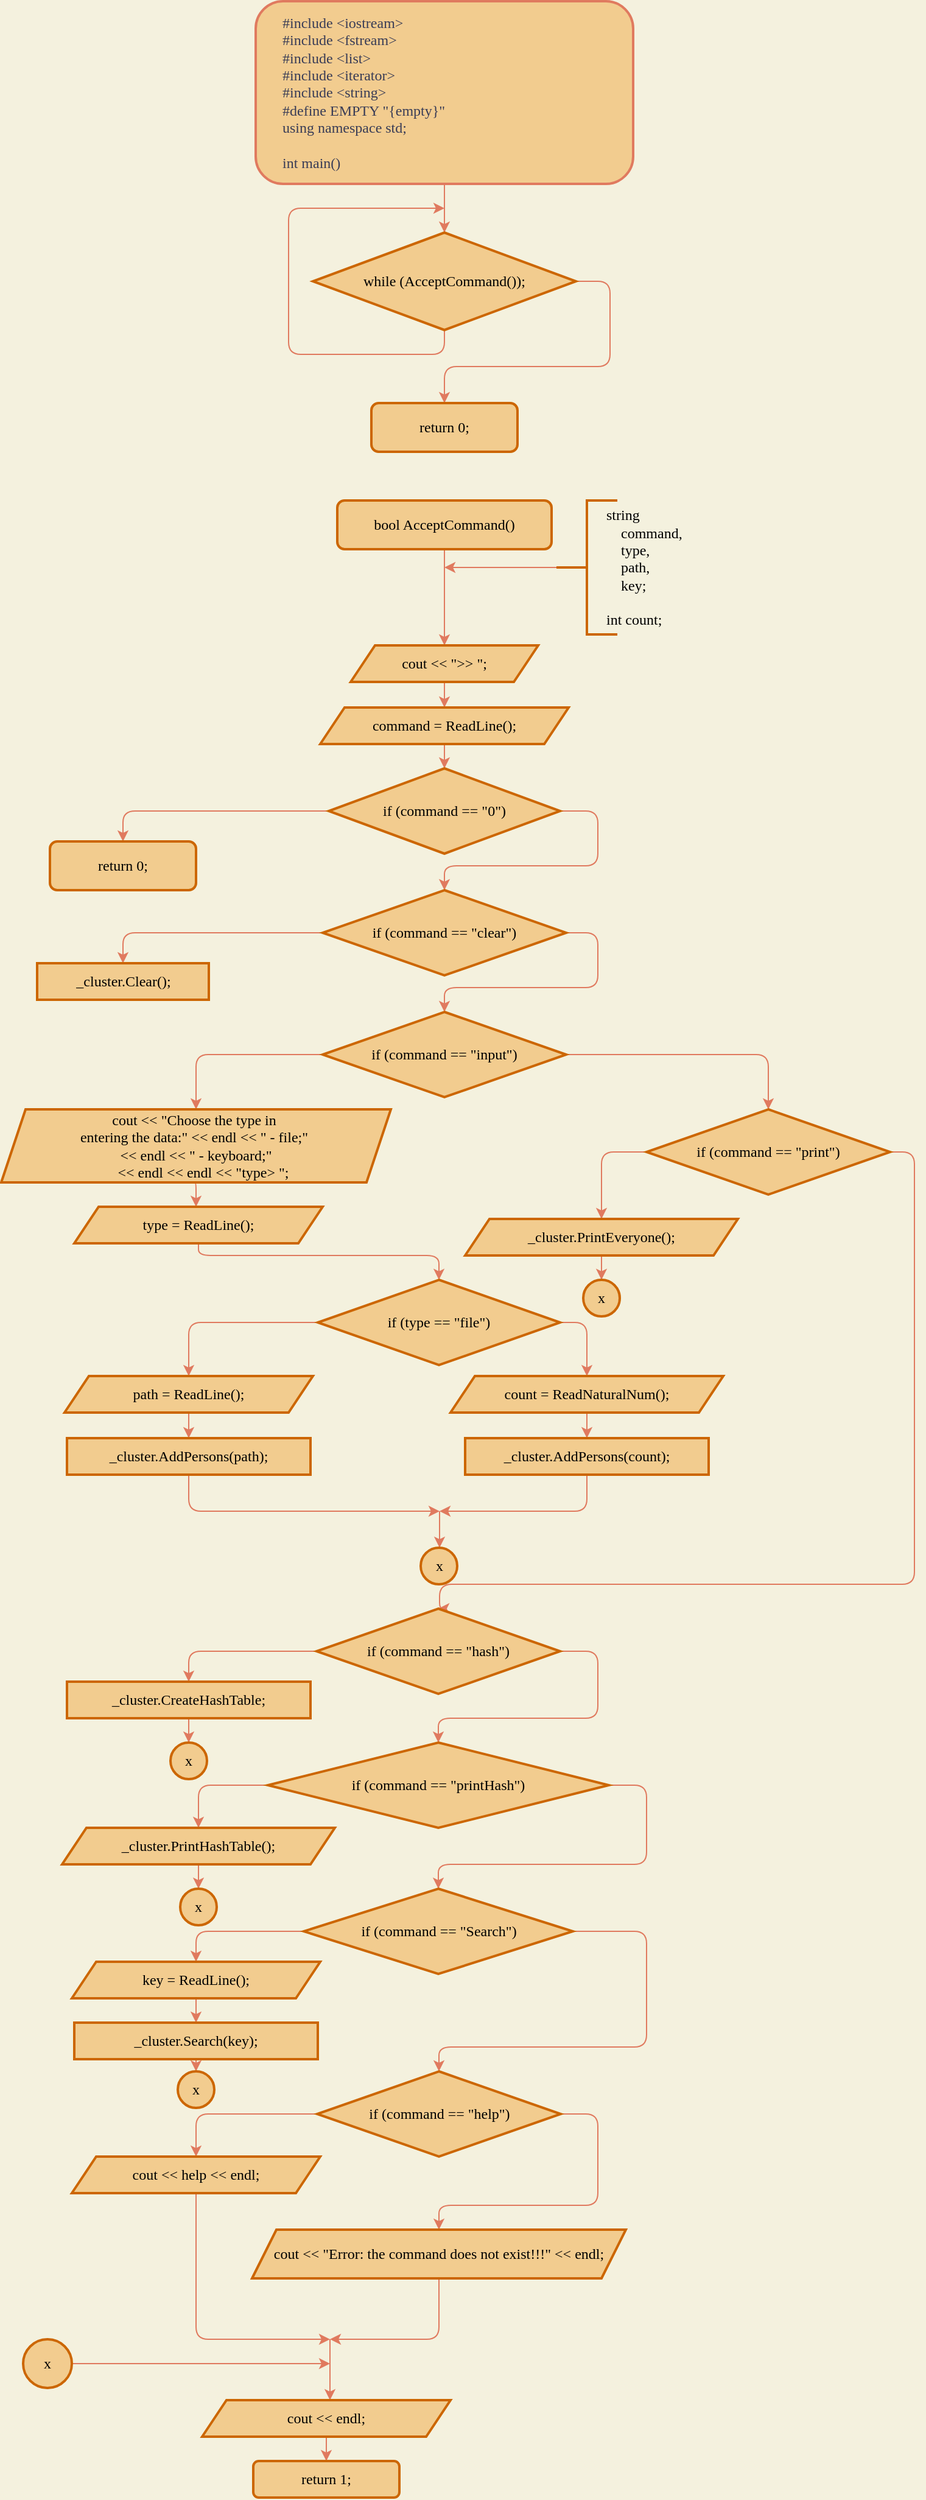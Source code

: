 <mxfile version="14.4.2" type="device"><diagram id="3W4-FcrFZ1ThG1Zm1Tnv" name="Страница 1"><mxGraphModel dx="1422" dy="832" grid="1" gridSize="10" guides="1" tooltips="1" connect="1" arrows="1" fold="1" page="1" pageScale="1" pageWidth="827" pageHeight="1169" background="#F4F1DE" math="0" shadow="0"><root><mxCell id="0"/><mxCell id="1" parent="0"/><mxCell id="zXEyV62-IYs6Pv0O8DVZ-8" style="edgeStyle=orthogonalEdgeStyle;curved=0;rounded=1;sketch=0;orthogonalLoop=1;jettySize=auto;html=1;entryX=0.5;entryY=0;entryDx=0;entryDy=0;strokeColor=#E07A5F;fillColor=#F2CC8F;fontFamily=Cascadia mono;fontColor=none;" edge="1" parent="1" source="zXEyV62-IYs6Pv0O8DVZ-2" target="zXEyV62-IYs6Pv0O8DVZ-7"><mxGeometry relative="1" as="geometry"/></mxCell><mxCell id="zXEyV62-IYs6Pv0O8DVZ-2" value="&lt;div&gt;#include &amp;lt;iostream&amp;gt;&lt;/div&gt;&lt;div&gt;#include &amp;lt;fstream&amp;gt;&lt;/div&gt;&lt;div&gt;#include &amp;lt;list&amp;gt;&lt;/div&gt;&lt;div&gt;#include &amp;lt;iterator&amp;gt;&lt;/div&gt;&lt;div&gt;#include &amp;lt;string&amp;gt;&lt;/div&gt;&lt;div&gt;#define EMPTY &quot;{empty}&quot;&lt;/div&gt;&lt;div&gt;using namespace std;&lt;/div&gt;&lt;div&gt;&lt;br&gt;&lt;/div&gt;&lt;div&gt;int main()&lt;/div&gt;" style="rounded=1;whiteSpace=wrap;html=1;sketch=0;strokeColor=#E07A5F;strokeWidth=2;fillColor=#F2CC8F;fontColor=#393C56;fontFamily=Cascadia mono;align=left;spacingLeft=20;" vertex="1" parent="1"><mxGeometry x="259" y="40" width="310" height="150" as="geometry"/></mxCell><mxCell id="zXEyV62-IYs6Pv0O8DVZ-10" style="edgeStyle=orthogonalEdgeStyle;curved=0;rounded=1;sketch=0;orthogonalLoop=1;jettySize=auto;html=1;strokeColor=#E07A5F;fillColor=#F2CC8F;fontFamily=Cascadia mono;fontColor=none;" edge="1" parent="1" source="zXEyV62-IYs6Pv0O8DVZ-7"><mxGeometry relative="1" as="geometry"><mxPoint x="414" y="210" as="targetPoint"/><Array as="points"><mxPoint x="414" y="330"/><mxPoint x="286" y="330"/><mxPoint x="286" y="210"/></Array></mxGeometry></mxCell><mxCell id="zXEyV62-IYs6Pv0O8DVZ-11" style="edgeStyle=orthogonalEdgeStyle;curved=0;rounded=1;sketch=0;orthogonalLoop=1;jettySize=auto;html=1;strokeColor=#E07A5F;fillColor=#F2CC8F;fontFamily=Cascadia mono;fontColor=none;entryX=0.5;entryY=0;entryDx=0;entryDy=0;" edge="1" parent="1" source="zXEyV62-IYs6Pv0O8DVZ-7" target="zXEyV62-IYs6Pv0O8DVZ-12"><mxGeometry relative="1" as="geometry"><mxPoint x="414" y="370" as="targetPoint"/><Array as="points"><mxPoint x="550" y="270"/><mxPoint x="550" y="340"/><mxPoint x="414" y="340"/></Array></mxGeometry></mxCell><mxCell id="zXEyV62-IYs6Pv0O8DVZ-7" value="while (AcceptCommand());" style="rhombus;whiteSpace=wrap;html=1;rounded=0;labelBackgroundColor=none;sketch=0;strokeColor=#CC6600;strokeWidth=2;fillColor=#F2CC8F;fontFamily=Cascadia mono;fontColor=none;align=center;" vertex="1" parent="1"><mxGeometry x="306" y="230" width="216" height="80" as="geometry"/></mxCell><mxCell id="zXEyV62-IYs6Pv0O8DVZ-12" value="return 0;" style="rounded=1;whiteSpace=wrap;html=1;labelBackgroundColor=none;sketch=0;strokeColor=#CC6600;strokeWidth=2;fillColor=#F2CC8F;fontFamily=Cascadia mono;fontColor=none;align=center;" vertex="1" parent="1"><mxGeometry x="354" y="370" width="120" height="40" as="geometry"/></mxCell><mxCell id="zXEyV62-IYs6Pv0O8DVZ-15" style="edgeStyle=orthogonalEdgeStyle;curved=0;rounded=1;sketch=0;orthogonalLoop=1;jettySize=auto;html=1;strokeColor=#E07A5F;fillColor=#F2CC8F;fontFamily=Cascadia mono;fontColor=none;entryX=0.5;entryY=0;entryDx=0;entryDy=0;" edge="1" parent="1" source="zXEyV62-IYs6Pv0O8DVZ-14" target="zXEyV62-IYs6Pv0O8DVZ-20"><mxGeometry relative="1" as="geometry"><mxPoint x="414.0" y="570" as="targetPoint"/></mxGeometry></mxCell><mxCell id="zXEyV62-IYs6Pv0O8DVZ-14" value="bool AcceptCommand()" style="rounded=1;whiteSpace=wrap;html=1;labelBackgroundColor=none;sketch=0;strokeColor=#CC6600;strokeWidth=2;fillColor=#F2CC8F;fontFamily=Cascadia mono;fontColor=none;align=center;" vertex="1" parent="1"><mxGeometry x="326" y="450" width="176" height="40" as="geometry"/></mxCell><mxCell id="zXEyV62-IYs6Pv0O8DVZ-19" style="edgeStyle=orthogonalEdgeStyle;curved=0;rounded=1;sketch=0;orthogonalLoop=1;jettySize=auto;html=1;strokeColor=#E07A5F;fillColor=#F2CC8F;fontFamily=Cascadia mono;fontColor=none;" edge="1" parent="1" source="zXEyV62-IYs6Pv0O8DVZ-16"><mxGeometry relative="1" as="geometry"><mxPoint x="414" y="505" as="targetPoint"/></mxGeometry></mxCell><mxCell id="zXEyV62-IYs6Pv0O8DVZ-16" value="" style="strokeWidth=2;html=1;shape=mxgraph.flowchart.annotation_2;align=left;labelPosition=right;pointerEvents=1;rounded=0;labelBackgroundColor=none;sketch=0;fillColor=#F2CC8F;fontFamily=Cascadia mono;fontColor=none;strokeColor=#CC6600;" vertex="1" parent="1"><mxGeometry x="506" y="450" width="50" height="110" as="geometry"/></mxCell><mxCell id="zXEyV62-IYs6Pv0O8DVZ-17" value="&lt;div&gt;string&lt;/div&gt;&lt;div&gt;&amp;nbsp; &amp;nbsp; command,&lt;/div&gt;&lt;div&gt;&amp;nbsp; &amp;nbsp; type,&lt;/div&gt;&lt;div&gt;&amp;nbsp; &amp;nbsp; path,&lt;/div&gt;&lt;div&gt;&amp;nbsp; &amp;nbsp; key;&lt;/div&gt;&lt;div&gt;&lt;br&gt;&lt;/div&gt;&lt;div&gt;int count;&lt;/div&gt;" style="text;html=1;strokeColor=none;fillColor=none;align=left;verticalAlign=middle;whiteSpace=wrap;rounded=0;labelBackgroundColor=none;sketch=0;fontFamily=Cascadia mono;fontColor=none;" vertex="1" parent="1"><mxGeometry x="545" y="450" width="100" height="110" as="geometry"/></mxCell><mxCell id="zXEyV62-IYs6Pv0O8DVZ-22" style="edgeStyle=orthogonalEdgeStyle;curved=0;rounded=1;sketch=0;orthogonalLoop=1;jettySize=auto;html=1;entryX=0.5;entryY=0;entryDx=0;entryDy=0;strokeColor=#E07A5F;fillColor=#F2CC8F;fontFamily=Cascadia mono;fontColor=none;" edge="1" parent="1" source="zXEyV62-IYs6Pv0O8DVZ-20" target="zXEyV62-IYs6Pv0O8DVZ-21"><mxGeometry relative="1" as="geometry"/></mxCell><mxCell id="zXEyV62-IYs6Pv0O8DVZ-20" value="cout &amp;lt;&amp;lt; &quot;&amp;gt;&amp;gt; &quot;;" style="shape=parallelogram;perimeter=parallelogramPerimeter;whiteSpace=wrap;html=1;fixedSize=1;rounded=0;labelBackgroundColor=none;sketch=0;strokeColor=#CC6600;strokeWidth=2;fillColor=#F2CC8F;fontFamily=Cascadia mono;fontColor=none;align=center;" vertex="1" parent="1"><mxGeometry x="337" y="569" width="154" height="30" as="geometry"/></mxCell><mxCell id="zXEyV62-IYs6Pv0O8DVZ-24" style="edgeStyle=orthogonalEdgeStyle;curved=0;rounded=1;sketch=0;orthogonalLoop=1;jettySize=auto;html=1;entryX=0.5;entryY=0;entryDx=0;entryDy=0;strokeColor=#E07A5F;fillColor=#F2CC8F;fontFamily=Cascadia mono;fontColor=none;" edge="1" parent="1" source="zXEyV62-IYs6Pv0O8DVZ-21" target="zXEyV62-IYs6Pv0O8DVZ-23"><mxGeometry relative="1" as="geometry"/></mxCell><mxCell id="zXEyV62-IYs6Pv0O8DVZ-21" value="command = ReadLine();" style="shape=parallelogram;perimeter=parallelogramPerimeter;whiteSpace=wrap;html=1;fixedSize=1;rounded=0;labelBackgroundColor=none;sketch=0;strokeColor=#CC6600;strokeWidth=2;fillColor=#F2CC8F;fontFamily=Cascadia mono;fontColor=none;align=center;" vertex="1" parent="1"><mxGeometry x="312" y="620" width="204" height="30" as="geometry"/></mxCell><mxCell id="zXEyV62-IYs6Pv0O8DVZ-27" style="edgeStyle=orthogonalEdgeStyle;curved=0;rounded=1;sketch=0;orthogonalLoop=1;jettySize=auto;html=1;entryX=0.5;entryY=0;entryDx=0;entryDy=0;strokeColor=#E07A5F;fillColor=#F2CC8F;fontFamily=Cascadia mono;fontColor=none;" edge="1" parent="1" source="zXEyV62-IYs6Pv0O8DVZ-23" target="zXEyV62-IYs6Pv0O8DVZ-26"><mxGeometry relative="1" as="geometry"/></mxCell><mxCell id="zXEyV62-IYs6Pv0O8DVZ-28" style="edgeStyle=orthogonalEdgeStyle;curved=0;rounded=1;sketch=0;orthogonalLoop=1;jettySize=auto;html=1;strokeColor=#E07A5F;fillColor=#F2CC8F;fontFamily=Cascadia mono;fontColor=none;entryX=0.5;entryY=0;entryDx=0;entryDy=0;" edge="1" parent="1" source="zXEyV62-IYs6Pv0O8DVZ-23" target="zXEyV62-IYs6Pv0O8DVZ-29"><mxGeometry relative="1" as="geometry"><mxPoint x="414" y="770" as="targetPoint"/><Array as="points"><mxPoint x="540" y="705"/><mxPoint x="540" y="750"/><mxPoint x="414" y="750"/></Array></mxGeometry></mxCell><mxCell id="zXEyV62-IYs6Pv0O8DVZ-23" value="if (command == &quot;0&quot;)" style="rhombus;whiteSpace=wrap;html=1;rounded=0;labelBackgroundColor=none;sketch=0;strokeColor=#CC6600;strokeWidth=2;fillColor=#F2CC8F;fontFamily=Cascadia mono;fontColor=none;align=center;" vertex="1" parent="1"><mxGeometry x="319" y="670" width="190" height="70" as="geometry"/></mxCell><mxCell id="zXEyV62-IYs6Pv0O8DVZ-26" value="return 0;" style="rounded=1;whiteSpace=wrap;html=1;labelBackgroundColor=none;sketch=0;strokeColor=#CC6600;strokeWidth=2;fillColor=#F2CC8F;fontFamily=Cascadia mono;fontColor=none;align=center;" vertex="1" parent="1"><mxGeometry x="90" y="730" width="120" height="40" as="geometry"/></mxCell><mxCell id="zXEyV62-IYs6Pv0O8DVZ-32" style="edgeStyle=orthogonalEdgeStyle;curved=0;rounded=1;sketch=0;orthogonalLoop=1;jettySize=auto;html=1;entryX=0.5;entryY=0;entryDx=0;entryDy=0;strokeColor=#E07A5F;fillColor=#F2CC8F;fontFamily=Cascadia mono;fontColor=none;" edge="1" parent="1" source="zXEyV62-IYs6Pv0O8DVZ-29" target="zXEyV62-IYs6Pv0O8DVZ-31"><mxGeometry relative="1" as="geometry"/></mxCell><mxCell id="zXEyV62-IYs6Pv0O8DVZ-33" style="edgeStyle=orthogonalEdgeStyle;curved=0;rounded=1;sketch=0;orthogonalLoop=1;jettySize=auto;html=1;strokeColor=#E07A5F;fillColor=#F2CC8F;fontFamily=Cascadia mono;fontColor=none;entryX=0.5;entryY=0;entryDx=0;entryDy=0;" edge="1" parent="1" source="zXEyV62-IYs6Pv0O8DVZ-29" target="zXEyV62-IYs6Pv0O8DVZ-34"><mxGeometry relative="1" as="geometry"><mxPoint x="414" y="870" as="targetPoint"/><Array as="points"><mxPoint x="540" y="805"/><mxPoint x="540" y="850"/><mxPoint x="414" y="850"/></Array></mxGeometry></mxCell><mxCell id="zXEyV62-IYs6Pv0O8DVZ-29" value="if (command == &quot;clear&quot;)" style="rhombus;whiteSpace=wrap;html=1;rounded=0;labelBackgroundColor=none;sketch=0;strokeColor=#CC6600;strokeWidth=2;fillColor=#F2CC8F;fontFamily=Cascadia mono;fontColor=none;align=center;" vertex="1" parent="1"><mxGeometry x="314" y="770" width="200" height="70" as="geometry"/></mxCell><mxCell id="zXEyV62-IYs6Pv0O8DVZ-31" value="_cluster.Clear();" style="rounded=0;whiteSpace=wrap;html=1;labelBackgroundColor=none;sketch=0;strokeColor=#CC6600;strokeWidth=2;fillColor=#F2CC8F;fontFamily=Cascadia mono;fontColor=none;align=center;" vertex="1" parent="1"><mxGeometry x="79.5" y="830" width="141" height="30" as="geometry"/></mxCell><mxCell id="zXEyV62-IYs6Pv0O8DVZ-36" style="edgeStyle=orthogonalEdgeStyle;curved=0;rounded=1;sketch=0;orthogonalLoop=1;jettySize=auto;html=1;entryX=0.5;entryY=0;entryDx=0;entryDy=0;strokeColor=#E07A5F;fillColor=#F2CC8F;fontFamily=Cascadia mono;fontColor=none;exitX=0;exitY=0.5;exitDx=0;exitDy=0;" edge="1" parent="1" source="zXEyV62-IYs6Pv0O8DVZ-34" target="zXEyV62-IYs6Pv0O8DVZ-35"><mxGeometry relative="1" as="geometry"><Array as="points"><mxPoint x="210" y="905"/></Array></mxGeometry></mxCell><mxCell id="zXEyV62-IYs6Pv0O8DVZ-56" style="edgeStyle=orthogonalEdgeStyle;curved=0;rounded=1;sketch=0;orthogonalLoop=1;jettySize=auto;html=1;entryX=0.5;entryY=0;entryDx=0;entryDy=0;strokeColor=#E07A5F;fillColor=#F2CC8F;fontFamily=Cascadia mono;fontColor=none;" edge="1" parent="1" source="zXEyV62-IYs6Pv0O8DVZ-34" target="zXEyV62-IYs6Pv0O8DVZ-55"><mxGeometry relative="1" as="geometry"/></mxCell><mxCell id="zXEyV62-IYs6Pv0O8DVZ-34" value="if (command == &quot;input&quot;)" style="rhombus;whiteSpace=wrap;html=1;rounded=0;labelBackgroundColor=none;sketch=0;strokeColor=#CC6600;strokeWidth=2;fillColor=#F2CC8F;fontFamily=Cascadia mono;fontColor=none;align=center;" vertex="1" parent="1"><mxGeometry x="314" y="870" width="200" height="70" as="geometry"/></mxCell><mxCell id="zXEyV62-IYs6Pv0O8DVZ-38" style="edgeStyle=orthogonalEdgeStyle;curved=0;rounded=1;sketch=0;orthogonalLoop=1;jettySize=auto;html=1;entryX=0.5;entryY=0;entryDx=0;entryDy=0;strokeColor=#E07A5F;fillColor=#F2CC8F;fontFamily=Cascadia mono;fontColor=none;" edge="1" parent="1"><mxGeometry relative="1" as="geometry"><mxPoint x="208" y="1010" as="sourcePoint"/><mxPoint x="210" y="1030" as="targetPoint"/></mxGeometry></mxCell><mxCell id="zXEyV62-IYs6Pv0O8DVZ-35" value="&lt;div&gt;cout &amp;lt;&amp;lt; &quot;Choose the type in&amp;nbsp;&lt;/div&gt;&lt;div&gt;entering the data:&quot;&amp;nbsp;&lt;span&gt;&amp;lt;&amp;lt; endl &amp;lt;&amp;lt; &quot; - file;&quot;&amp;nbsp;&lt;/span&gt;&lt;/div&gt;&lt;div&gt;&lt;span&gt;&amp;lt;&amp;lt; endl &amp;lt;&amp;lt; &quot; - keyboard;&quot;&lt;/span&gt;&lt;/div&gt;&lt;div&gt;&amp;nbsp; &amp;nbsp; &amp;lt;&amp;lt; endl &amp;lt;&amp;lt; endl &amp;lt;&amp;lt; &quot;type&amp;gt; &quot;;&lt;/div&gt;" style="shape=parallelogram;perimeter=parallelogramPerimeter;whiteSpace=wrap;html=1;fixedSize=1;rounded=0;labelBackgroundColor=none;sketch=0;strokeColor=#CC6600;strokeWidth=2;fillColor=#F2CC8F;fontFamily=Cascadia mono;fontColor=none;align=center;" vertex="1" parent="1"><mxGeometry x="50" y="950" width="320" height="60" as="geometry"/></mxCell><mxCell id="zXEyV62-IYs6Pv0O8DVZ-39" style="edgeStyle=orthogonalEdgeStyle;curved=0;rounded=1;sketch=0;orthogonalLoop=1;jettySize=auto;html=1;strokeColor=#E07A5F;fillColor=#F2CC8F;fontFamily=Cascadia mono;fontColor=none;entryX=0.5;entryY=0;entryDx=0;entryDy=0;" edge="1" parent="1" source="zXEyV62-IYs6Pv0O8DVZ-37" target="zXEyV62-IYs6Pv0O8DVZ-40"><mxGeometry relative="1" as="geometry"><mxPoint x="410" y="1090" as="targetPoint"/><Array as="points"><mxPoint x="212" y="1070"/><mxPoint x="410" y="1070"/></Array></mxGeometry></mxCell><mxCell id="zXEyV62-IYs6Pv0O8DVZ-37" value="type = ReadLine();" style="shape=parallelogram;perimeter=parallelogramPerimeter;whiteSpace=wrap;html=1;fixedSize=1;rounded=0;labelBackgroundColor=none;sketch=0;strokeColor=#CC6600;strokeWidth=2;fillColor=#F2CC8F;fontFamily=Cascadia mono;fontColor=none;align=center;" vertex="1" parent="1"><mxGeometry x="110" y="1030" width="204" height="30" as="geometry"/></mxCell><mxCell id="zXEyV62-IYs6Pv0O8DVZ-43" style="edgeStyle=orthogonalEdgeStyle;curved=0;rounded=1;sketch=0;orthogonalLoop=1;jettySize=auto;html=1;strokeColor=#E07A5F;fillColor=#F2CC8F;fontFamily=Cascadia mono;fontColor=none;" edge="1" parent="1" source="zXEyV62-IYs6Pv0O8DVZ-40" target="zXEyV62-IYs6Pv0O8DVZ-41"><mxGeometry relative="1" as="geometry"/></mxCell><mxCell id="zXEyV62-IYs6Pv0O8DVZ-48" style="edgeStyle=orthogonalEdgeStyle;curved=0;rounded=1;sketch=0;orthogonalLoop=1;jettySize=auto;html=1;strokeColor=#E07A5F;fillColor=#F2CC8F;fontFamily=Cascadia mono;fontColor=none;" edge="1" parent="1" source="zXEyV62-IYs6Pv0O8DVZ-40" target="zXEyV62-IYs6Pv0O8DVZ-47"><mxGeometry relative="1" as="geometry"><Array as="points"><mxPoint x="531" y="1125"/></Array></mxGeometry></mxCell><mxCell id="zXEyV62-IYs6Pv0O8DVZ-53" style="edgeStyle=orthogonalEdgeStyle;curved=0;rounded=1;sketch=0;orthogonalLoop=1;jettySize=auto;html=1;strokeColor=#E07A5F;fillColor=#F2CC8F;fontFamily=Cascadia mono;fontColor=none;" edge="1" parent="1"><mxGeometry relative="1" as="geometry"><mxPoint x="410" y="1310" as="targetPoint"/><mxPoint x="410" y="1280" as="sourcePoint"/><Array as="points"><mxPoint x="410" y="1300"/><mxPoint x="410" y="1300"/></Array></mxGeometry></mxCell><mxCell id="zXEyV62-IYs6Pv0O8DVZ-40" value="if (type == &quot;file&quot;)" style="rhombus;whiteSpace=wrap;html=1;rounded=0;labelBackgroundColor=none;sketch=0;strokeColor=#CC6600;strokeWidth=2;fillColor=#F2CC8F;fontFamily=Cascadia mono;fontColor=none;align=center;" vertex="1" parent="1"><mxGeometry x="310" y="1090" width="199" height="70" as="geometry"/></mxCell><mxCell id="zXEyV62-IYs6Pv0O8DVZ-45" style="edgeStyle=orthogonalEdgeStyle;curved=0;rounded=1;sketch=0;orthogonalLoop=1;jettySize=auto;html=1;strokeColor=#E07A5F;fillColor=#F2CC8F;fontFamily=Cascadia mono;fontColor=none;" edge="1" parent="1" source="zXEyV62-IYs6Pv0O8DVZ-41" target="zXEyV62-IYs6Pv0O8DVZ-44"><mxGeometry relative="1" as="geometry"/></mxCell><mxCell id="zXEyV62-IYs6Pv0O8DVZ-41" value="path = ReadLine();" style="shape=parallelogram;perimeter=parallelogramPerimeter;whiteSpace=wrap;html=1;fixedSize=1;rounded=0;labelBackgroundColor=none;sketch=0;strokeColor=#CC6600;strokeWidth=2;fillColor=#F2CC8F;fontFamily=Cascadia mono;fontColor=none;align=center;" vertex="1" parent="1"><mxGeometry x="102" y="1169" width="204" height="30" as="geometry"/></mxCell><mxCell id="zXEyV62-IYs6Pv0O8DVZ-51" style="edgeStyle=orthogonalEdgeStyle;curved=0;rounded=1;sketch=0;orthogonalLoop=1;jettySize=auto;html=1;strokeColor=#E07A5F;fillColor=#F2CC8F;fontFamily=Cascadia mono;fontColor=none;" edge="1" parent="1" source="zXEyV62-IYs6Pv0O8DVZ-44"><mxGeometry relative="1" as="geometry"><mxPoint x="410" y="1280" as="targetPoint"/><Array as="points"><mxPoint x="204" y="1280"/></Array></mxGeometry></mxCell><mxCell id="zXEyV62-IYs6Pv0O8DVZ-44" value="_cluster.AddPersons(path);" style="rounded=0;whiteSpace=wrap;html=1;labelBackgroundColor=none;sketch=0;strokeColor=#CC6600;strokeWidth=2;fillColor=#F2CC8F;fontFamily=Cascadia mono;fontColor=none;align=center;" vertex="1" parent="1"><mxGeometry x="104" y="1220" width="200" height="30" as="geometry"/></mxCell><mxCell id="zXEyV62-IYs6Pv0O8DVZ-50" style="edgeStyle=orthogonalEdgeStyle;curved=0;rounded=1;sketch=0;orthogonalLoop=1;jettySize=auto;html=1;entryX=0.5;entryY=0;entryDx=0;entryDy=0;strokeColor=#E07A5F;fillColor=#F2CC8F;fontFamily=Cascadia mono;fontColor=none;" edge="1" parent="1" source="zXEyV62-IYs6Pv0O8DVZ-47" target="zXEyV62-IYs6Pv0O8DVZ-49"><mxGeometry relative="1" as="geometry"/></mxCell><mxCell id="zXEyV62-IYs6Pv0O8DVZ-47" value="count = ReadNaturalNum();" style="shape=parallelogram;perimeter=parallelogramPerimeter;whiteSpace=wrap;html=1;fixedSize=1;rounded=0;labelBackgroundColor=none;sketch=0;strokeColor=#CC6600;strokeWidth=2;fillColor=#F2CC8F;fontFamily=Cascadia mono;fontColor=none;align=center;" vertex="1" parent="1"><mxGeometry x="419" y="1169" width="224" height="30" as="geometry"/></mxCell><mxCell id="zXEyV62-IYs6Pv0O8DVZ-52" style="edgeStyle=orthogonalEdgeStyle;curved=0;rounded=1;sketch=0;orthogonalLoop=1;jettySize=auto;html=1;strokeColor=#E07A5F;fillColor=#F2CC8F;fontFamily=Cascadia mono;fontColor=none;" edge="1" parent="1" source="zXEyV62-IYs6Pv0O8DVZ-49"><mxGeometry relative="1" as="geometry"><mxPoint x="410" y="1280" as="targetPoint"/><Array as="points"><mxPoint x="531" y="1280"/></Array></mxGeometry></mxCell><mxCell id="zXEyV62-IYs6Pv0O8DVZ-49" value="_cluster.AddPersons(count);" style="rounded=0;whiteSpace=wrap;html=1;labelBackgroundColor=none;sketch=0;strokeColor=#CC6600;strokeWidth=2;fillColor=#F2CC8F;fontFamily=Cascadia mono;fontColor=none;align=center;" vertex="1" parent="1"><mxGeometry x="431" y="1220" width="200" height="30" as="geometry"/></mxCell><mxCell id="zXEyV62-IYs6Pv0O8DVZ-59" style="edgeStyle=orthogonalEdgeStyle;curved=0;rounded=1;sketch=0;orthogonalLoop=1;jettySize=auto;html=1;entryX=0.5;entryY=0;entryDx=0;entryDy=0;strokeColor=#E07A5F;fillColor=#F2CC8F;fontFamily=Cascadia mono;fontColor=none;" edge="1" parent="1" source="zXEyV62-IYs6Pv0O8DVZ-55" target="zXEyV62-IYs6Pv0O8DVZ-58"><mxGeometry relative="1" as="geometry"><Array as="points"><mxPoint x="543" y="985"/></Array></mxGeometry></mxCell><mxCell id="zXEyV62-IYs6Pv0O8DVZ-60" style="edgeStyle=orthogonalEdgeStyle;curved=0;rounded=1;sketch=0;orthogonalLoop=1;jettySize=auto;html=1;strokeColor=#E07A5F;fillColor=#F2CC8F;fontFamily=Cascadia mono;fontColor=none;entryX=0.5;entryY=0;entryDx=0;entryDy=0;" edge="1" parent="1" source="zXEyV62-IYs6Pv0O8DVZ-55" target="zXEyV62-IYs6Pv0O8DVZ-61"><mxGeometry relative="1" as="geometry"><mxPoint x="410" y="1340" as="targetPoint"/><Array as="points"><mxPoint x="800" y="985"/><mxPoint x="800" y="1340"/><mxPoint x="410" y="1340"/></Array></mxGeometry></mxCell><mxCell id="zXEyV62-IYs6Pv0O8DVZ-55" value="if (command == &quot;print&quot;)" style="rhombus;whiteSpace=wrap;html=1;rounded=0;labelBackgroundColor=none;sketch=0;strokeColor=#CC6600;strokeWidth=2;fillColor=#F2CC8F;fontFamily=Cascadia mono;fontColor=none;align=center;" vertex="1" parent="1"><mxGeometry x="580" y="950" width="200" height="70" as="geometry"/></mxCell><mxCell id="zXEyV62-IYs6Pv0O8DVZ-96" style="edgeStyle=orthogonalEdgeStyle;curved=0;rounded=1;sketch=0;orthogonalLoop=1;jettySize=auto;html=1;entryX=0.5;entryY=0;entryDx=0;entryDy=0;strokeColor=#E07A5F;fillColor=#F2CC8F;fontFamily=Cascadia mono;fontColor=none;" edge="1" parent="1" source="zXEyV62-IYs6Pv0O8DVZ-58" target="zXEyV62-IYs6Pv0O8DVZ-95"><mxGeometry relative="1" as="geometry"/></mxCell><mxCell id="zXEyV62-IYs6Pv0O8DVZ-58" value="_cluster.PrintEveryone();" style="shape=parallelogram;perimeter=parallelogramPerimeter;whiteSpace=wrap;html=1;fixedSize=1;rounded=0;labelBackgroundColor=none;sketch=0;strokeColor=#CC6600;strokeWidth=2;fillColor=#F2CC8F;fontFamily=Cascadia mono;fontColor=none;align=center;" vertex="1" parent="1"><mxGeometry x="431" y="1040" width="224" height="30" as="geometry"/></mxCell><mxCell id="zXEyV62-IYs6Pv0O8DVZ-63" style="edgeStyle=orthogonalEdgeStyle;curved=0;rounded=1;sketch=0;orthogonalLoop=1;jettySize=auto;html=1;entryX=0.5;entryY=0;entryDx=0;entryDy=0;strokeColor=#E07A5F;fillColor=#F2CC8F;fontFamily=Cascadia mono;fontColor=none;" edge="1" parent="1" source="zXEyV62-IYs6Pv0O8DVZ-61" target="zXEyV62-IYs6Pv0O8DVZ-62"><mxGeometry relative="1" as="geometry"/></mxCell><mxCell id="zXEyV62-IYs6Pv0O8DVZ-65" style="edgeStyle=orthogonalEdgeStyle;curved=0;rounded=1;sketch=0;orthogonalLoop=1;jettySize=auto;html=1;strokeColor=#E07A5F;fillColor=#F2CC8F;fontFamily=Cascadia mono;fontColor=none;entryX=0.5;entryY=0;entryDx=0;entryDy=0;" edge="1" parent="1" source="zXEyV62-IYs6Pv0O8DVZ-61" target="zXEyV62-IYs6Pv0O8DVZ-64"><mxGeometry relative="1" as="geometry"><Array as="points"><mxPoint x="540" y="1395"/><mxPoint x="540" y="1450"/><mxPoint x="409" y="1450"/></Array></mxGeometry></mxCell><mxCell id="zXEyV62-IYs6Pv0O8DVZ-61" value="if (command == &quot;hash&quot;)" style="rhombus;whiteSpace=wrap;html=1;rounded=0;labelBackgroundColor=none;sketch=0;strokeColor=#CC6600;strokeWidth=2;fillColor=#F2CC8F;fontFamily=Cascadia mono;fontColor=none;align=center;" vertex="1" parent="1"><mxGeometry x="309" y="1360" width="200" height="70" as="geometry"/></mxCell><mxCell id="zXEyV62-IYs6Pv0O8DVZ-93" style="edgeStyle=orthogonalEdgeStyle;curved=0;rounded=1;sketch=0;orthogonalLoop=1;jettySize=auto;html=1;entryX=0.5;entryY=0;entryDx=0;entryDy=0;strokeColor=#E07A5F;fillColor=#F2CC8F;fontFamily=Cascadia mono;fontColor=none;" edge="1" parent="1" source="zXEyV62-IYs6Pv0O8DVZ-62" target="zXEyV62-IYs6Pv0O8DVZ-92"><mxGeometry relative="1" as="geometry"/></mxCell><mxCell id="zXEyV62-IYs6Pv0O8DVZ-62" value="_cluster.CreateHashTable;" style="rounded=0;whiteSpace=wrap;html=1;labelBackgroundColor=none;sketch=0;strokeColor=#CC6600;strokeWidth=2;fillColor=#F2CC8F;fontFamily=Cascadia mono;fontColor=none;align=center;" vertex="1" parent="1"><mxGeometry x="104" y="1420" width="200" height="30" as="geometry"/></mxCell><mxCell id="zXEyV62-IYs6Pv0O8DVZ-67" style="edgeStyle=orthogonalEdgeStyle;curved=0;rounded=1;sketch=0;orthogonalLoop=1;jettySize=auto;html=1;entryX=0.5;entryY=0;entryDx=0;entryDy=0;strokeColor=#E07A5F;fillColor=#F2CC8F;fontFamily=Cascadia mono;fontColor=none;" edge="1" parent="1" source="zXEyV62-IYs6Pv0O8DVZ-64" target="zXEyV62-IYs6Pv0O8DVZ-66"><mxGeometry relative="1" as="geometry"><Array as="points"><mxPoint x="212" y="1505"/></Array></mxGeometry></mxCell><mxCell id="zXEyV62-IYs6Pv0O8DVZ-69" style="edgeStyle=orthogonalEdgeStyle;curved=0;rounded=1;sketch=0;orthogonalLoop=1;jettySize=auto;html=1;entryX=0.5;entryY=0;entryDx=0;entryDy=0;strokeColor=#E07A5F;fillColor=#F2CC8F;fontFamily=Cascadia mono;fontColor=none;" edge="1" parent="1" source="zXEyV62-IYs6Pv0O8DVZ-64" target="zXEyV62-IYs6Pv0O8DVZ-68"><mxGeometry relative="1" as="geometry"><Array as="points"><mxPoint x="580" y="1505"/><mxPoint x="580" y="1570"/><mxPoint x="409" y="1570"/></Array></mxGeometry></mxCell><mxCell id="zXEyV62-IYs6Pv0O8DVZ-64" value="if (command == &quot;printHash&quot;)" style="rhombus;whiteSpace=wrap;html=1;rounded=0;labelBackgroundColor=none;sketch=0;strokeColor=#CC6600;strokeWidth=2;fillColor=#F2CC8F;fontFamily=Cascadia mono;fontColor=none;align=center;" vertex="1" parent="1"><mxGeometry x="269" y="1470" width="280" height="70" as="geometry"/></mxCell><mxCell id="zXEyV62-IYs6Pv0O8DVZ-91" style="edgeStyle=orthogonalEdgeStyle;curved=0;rounded=1;sketch=0;orthogonalLoop=1;jettySize=auto;html=1;entryX=0.5;entryY=0;entryDx=0;entryDy=0;strokeColor=#E07A5F;fillColor=#F2CC8F;fontFamily=Cascadia mono;fontColor=none;" edge="1" parent="1" source="zXEyV62-IYs6Pv0O8DVZ-66" target="zXEyV62-IYs6Pv0O8DVZ-90"><mxGeometry relative="1" as="geometry"/></mxCell><mxCell id="zXEyV62-IYs6Pv0O8DVZ-66" value="_cluster.PrintHashTable();" style="shape=parallelogram;perimeter=parallelogramPerimeter;whiteSpace=wrap;html=1;fixedSize=1;rounded=0;labelBackgroundColor=none;sketch=0;strokeColor=#CC6600;strokeWidth=2;fillColor=#F2CC8F;fontFamily=Cascadia mono;fontColor=none;align=center;" vertex="1" parent="1"><mxGeometry x="100" y="1540" width="224" height="30" as="geometry"/></mxCell><mxCell id="zXEyV62-IYs6Pv0O8DVZ-71" style="edgeStyle=orthogonalEdgeStyle;curved=0;rounded=1;sketch=0;orthogonalLoop=1;jettySize=auto;html=1;entryX=0.5;entryY=0;entryDx=0;entryDy=0;strokeColor=#E07A5F;fillColor=#F2CC8F;fontFamily=Cascadia mono;fontColor=none;" edge="1" parent="1" source="zXEyV62-IYs6Pv0O8DVZ-68" target="zXEyV62-IYs6Pv0O8DVZ-70"><mxGeometry relative="1" as="geometry"><Array as="points"><mxPoint x="210" y="1625"/></Array></mxGeometry></mxCell><mxCell id="zXEyV62-IYs6Pv0O8DVZ-75" style="edgeStyle=orthogonalEdgeStyle;curved=0;rounded=1;sketch=0;orthogonalLoop=1;jettySize=auto;html=1;entryX=0.5;entryY=0;entryDx=0;entryDy=0;strokeColor=#E07A5F;fillColor=#F2CC8F;fontFamily=Cascadia mono;fontColor=none;" edge="1" parent="1" source="zXEyV62-IYs6Pv0O8DVZ-68" target="zXEyV62-IYs6Pv0O8DVZ-74"><mxGeometry relative="1" as="geometry"><Array as="points"><mxPoint x="580" y="1625"/><mxPoint x="580" y="1720"/><mxPoint x="410" y="1720"/></Array></mxGeometry></mxCell><mxCell id="zXEyV62-IYs6Pv0O8DVZ-68" value="if (command == &quot;Search&quot;)" style="rhombus;whiteSpace=wrap;html=1;rounded=0;labelBackgroundColor=none;sketch=0;strokeColor=#CC6600;strokeWidth=2;fillColor=#F2CC8F;fontFamily=Cascadia mono;fontColor=none;align=center;" vertex="1" parent="1"><mxGeometry x="298.5" y="1590" width="221" height="70" as="geometry"/></mxCell><mxCell id="zXEyV62-IYs6Pv0O8DVZ-73" style="edgeStyle=orthogonalEdgeStyle;curved=0;rounded=1;sketch=0;orthogonalLoop=1;jettySize=auto;html=1;entryX=0.5;entryY=0;entryDx=0;entryDy=0;strokeColor=#E07A5F;fillColor=#F2CC8F;fontFamily=Cascadia mono;fontColor=none;" edge="1" parent="1" source="zXEyV62-IYs6Pv0O8DVZ-70" target="zXEyV62-IYs6Pv0O8DVZ-72"><mxGeometry relative="1" as="geometry"/></mxCell><mxCell id="zXEyV62-IYs6Pv0O8DVZ-70" value="key = ReadLine();" style="shape=parallelogram;perimeter=parallelogramPerimeter;whiteSpace=wrap;html=1;fixedSize=1;rounded=0;labelBackgroundColor=none;sketch=0;strokeColor=#CC6600;strokeWidth=2;fillColor=#F2CC8F;fontFamily=Cascadia mono;fontColor=none;align=center;" vertex="1" parent="1"><mxGeometry x="108" y="1650" width="204" height="30" as="geometry"/></mxCell><mxCell id="zXEyV62-IYs6Pv0O8DVZ-89" style="edgeStyle=orthogonalEdgeStyle;curved=0;rounded=1;sketch=0;orthogonalLoop=1;jettySize=auto;html=1;entryX=0.5;entryY=0;entryDx=0;entryDy=0;strokeColor=#E07A5F;fillColor=#F2CC8F;fontFamily=Cascadia mono;fontColor=none;" edge="1" parent="1" source="zXEyV62-IYs6Pv0O8DVZ-72" target="zXEyV62-IYs6Pv0O8DVZ-88"><mxGeometry relative="1" as="geometry"/></mxCell><mxCell id="zXEyV62-IYs6Pv0O8DVZ-72" value="_cluster.Search(key);" style="rounded=0;whiteSpace=wrap;html=1;labelBackgroundColor=none;sketch=0;strokeColor=#CC6600;strokeWidth=2;fillColor=#F2CC8F;fontFamily=Cascadia mono;fontColor=none;align=center;" vertex="1" parent="1"><mxGeometry x="110" y="1700" width="200" height="30" as="geometry"/></mxCell><mxCell id="zXEyV62-IYs6Pv0O8DVZ-76" style="edgeStyle=orthogonalEdgeStyle;curved=0;rounded=1;sketch=0;orthogonalLoop=1;jettySize=auto;html=1;strokeColor=#E07A5F;fillColor=#F2CC8F;fontFamily=Cascadia mono;fontColor=none;entryX=0.5;entryY=0;entryDx=0;entryDy=0;" edge="1" parent="1" source="zXEyV62-IYs6Pv0O8DVZ-74" target="zXEyV62-IYs6Pv0O8DVZ-77"><mxGeometry relative="1" as="geometry"><mxPoint x="210" y="1810" as="targetPoint"/><Array as="points"><mxPoint x="210" y="1775"/></Array></mxGeometry></mxCell><mxCell id="zXEyV62-IYs6Pv0O8DVZ-78" style="edgeStyle=orthogonalEdgeStyle;curved=0;rounded=1;sketch=0;orthogonalLoop=1;jettySize=auto;html=1;strokeColor=#E07A5F;fillColor=#F2CC8F;fontFamily=Cascadia mono;fontColor=none;entryX=0.5;entryY=0;entryDx=0;entryDy=0;" edge="1" parent="1" source="zXEyV62-IYs6Pv0O8DVZ-74" target="zXEyV62-IYs6Pv0O8DVZ-79"><mxGeometry relative="1" as="geometry"><mxPoint x="410" y="1870" as="targetPoint"/><Array as="points"><mxPoint x="540" y="1775"/><mxPoint x="540" y="1850"/><mxPoint x="410" y="1850"/></Array></mxGeometry></mxCell><mxCell id="zXEyV62-IYs6Pv0O8DVZ-74" value="if (command == &quot;help&quot;)" style="rhombus;whiteSpace=wrap;html=1;rounded=0;labelBackgroundColor=none;sketch=0;strokeColor=#CC6600;strokeWidth=2;fillColor=#F2CC8F;fontFamily=Cascadia mono;fontColor=none;align=center;" vertex="1" parent="1"><mxGeometry x="309.5" y="1740" width="200" height="70" as="geometry"/></mxCell><mxCell id="zXEyV62-IYs6Pv0O8DVZ-81" style="edgeStyle=orthogonalEdgeStyle;curved=0;rounded=1;sketch=0;orthogonalLoop=1;jettySize=auto;html=1;strokeColor=#E07A5F;fillColor=#F2CC8F;fontFamily=Cascadia mono;fontColor=none;" edge="1" parent="1" source="zXEyV62-IYs6Pv0O8DVZ-77"><mxGeometry relative="1" as="geometry"><mxPoint x="320.0" y="1960" as="targetPoint"/><Array as="points"><mxPoint x="210" y="1960"/></Array></mxGeometry></mxCell><mxCell id="zXEyV62-IYs6Pv0O8DVZ-77" value="cout &amp;lt;&amp;lt; help &amp;lt;&amp;lt; endl;" style="shape=parallelogram;perimeter=parallelogramPerimeter;whiteSpace=wrap;html=1;fixedSize=1;rounded=0;labelBackgroundColor=none;sketch=0;strokeColor=#CC6600;strokeWidth=2;fillColor=#F2CC8F;fontFamily=Cascadia mono;fontColor=none;align=center;" vertex="1" parent="1"><mxGeometry x="108" y="1810" width="204" height="30" as="geometry"/></mxCell><mxCell id="zXEyV62-IYs6Pv0O8DVZ-80" style="edgeStyle=orthogonalEdgeStyle;curved=0;rounded=1;sketch=0;orthogonalLoop=1;jettySize=auto;html=1;strokeColor=#E07A5F;fillColor=#F2CC8F;fontFamily=Cascadia mono;fontColor=none;" edge="1" parent="1" source="zXEyV62-IYs6Pv0O8DVZ-79"><mxGeometry relative="1" as="geometry"><mxPoint x="320" y="1960" as="targetPoint"/><Array as="points"><mxPoint x="410" y="1960"/></Array></mxGeometry></mxCell><mxCell id="zXEyV62-IYs6Pv0O8DVZ-79" value="cout &amp;lt;&amp;lt; &quot;Error: the command does not exist!!!&quot; &amp;lt;&amp;lt; endl;" style="shape=parallelogram;perimeter=parallelogramPerimeter;whiteSpace=wrap;html=1;fixedSize=1;rounded=0;labelBackgroundColor=none;sketch=0;strokeColor=#CC6600;strokeWidth=2;fillColor=#F2CC8F;fontFamily=Cascadia mono;fontColor=none;align=center;" vertex="1" parent="1"><mxGeometry x="256" y="1870" width="307" height="40" as="geometry"/></mxCell><mxCell id="zXEyV62-IYs6Pv0O8DVZ-82" value="" style="endArrow=classic;html=1;strokeColor=#E07A5F;fillColor=#F2CC8F;fontFamily=Cascadia mono;fontColor=none;" edge="1" parent="1"><mxGeometry width="50" height="50" relative="1" as="geometry"><mxPoint x="320" y="1960" as="sourcePoint"/><mxPoint x="320" y="2010" as="targetPoint"/></mxGeometry></mxCell><mxCell id="zXEyV62-IYs6Pv0O8DVZ-84" style="edgeStyle=orthogonalEdgeStyle;curved=0;rounded=1;sketch=0;orthogonalLoop=1;jettySize=auto;html=1;strokeColor=#E07A5F;fillColor=#F2CC8F;fontFamily=Cascadia mono;fontColor=none;" edge="1" parent="1" source="zXEyV62-IYs6Pv0O8DVZ-83"><mxGeometry relative="1" as="geometry"><mxPoint x="317" y="2060" as="targetPoint"/></mxGeometry></mxCell><mxCell id="zXEyV62-IYs6Pv0O8DVZ-83" value="cout &amp;lt;&amp;lt; endl;" style="shape=parallelogram;perimeter=parallelogramPerimeter;whiteSpace=wrap;html=1;fixedSize=1;rounded=0;labelBackgroundColor=none;sketch=0;strokeColor=#CC6600;strokeWidth=2;fillColor=#F2CC8F;fontFamily=Cascadia mono;fontColor=none;align=center;" vertex="1" parent="1"><mxGeometry x="215" y="2010" width="204" height="30" as="geometry"/></mxCell><mxCell id="zXEyV62-IYs6Pv0O8DVZ-85" value="return 1;" style="rounded=1;whiteSpace=wrap;html=1;labelBackgroundColor=none;sketch=0;strokeColor=#CC6600;strokeWidth=2;fillColor=#F2CC8F;fontFamily=Cascadia mono;fontColor=none;align=center;" vertex="1" parent="1"><mxGeometry x="257" y="2060" width="120" height="30" as="geometry"/></mxCell><mxCell id="zXEyV62-IYs6Pv0O8DVZ-87" style="edgeStyle=orthogonalEdgeStyle;curved=0;rounded=1;sketch=0;orthogonalLoop=1;jettySize=auto;html=1;strokeColor=#E07A5F;fillColor=#F2CC8F;fontFamily=Cascadia mono;fontColor=none;" edge="1" parent="1" source="zXEyV62-IYs6Pv0O8DVZ-86"><mxGeometry relative="1" as="geometry"><mxPoint x="320" y="1980" as="targetPoint"/></mxGeometry></mxCell><mxCell id="zXEyV62-IYs6Pv0O8DVZ-86" value="x" style="ellipse;whiteSpace=wrap;html=1;aspect=fixed;rounded=0;labelBackgroundColor=none;sketch=0;strokeColor=#CC6600;strokeWidth=2;fillColor=#F2CC8F;fontFamily=Cascadia mono;fontColor=none;align=center;" vertex="1" parent="1"><mxGeometry x="68" y="1960" width="40" height="40" as="geometry"/></mxCell><mxCell id="zXEyV62-IYs6Pv0O8DVZ-88" value="x" style="ellipse;whiteSpace=wrap;html=1;aspect=fixed;rounded=0;labelBackgroundColor=none;sketch=0;strokeColor=#CC6600;strokeWidth=2;fillColor=#F2CC8F;fontFamily=Cascadia mono;fontColor=none;align=center;" vertex="1" parent="1"><mxGeometry x="195" y="1740" width="30" height="30" as="geometry"/></mxCell><mxCell id="zXEyV62-IYs6Pv0O8DVZ-90" value="x" style="ellipse;whiteSpace=wrap;html=1;aspect=fixed;rounded=0;labelBackgroundColor=none;sketch=0;strokeColor=#CC6600;strokeWidth=2;fillColor=#F2CC8F;fontFamily=Cascadia mono;fontColor=none;align=center;" vertex="1" parent="1"><mxGeometry x="197" y="1590" width="30" height="30" as="geometry"/></mxCell><mxCell id="zXEyV62-IYs6Pv0O8DVZ-92" value="x" style="ellipse;whiteSpace=wrap;html=1;aspect=fixed;rounded=0;labelBackgroundColor=none;sketch=0;strokeColor=#CC6600;strokeWidth=2;fillColor=#F2CC8F;fontFamily=Cascadia mono;fontColor=none;align=center;" vertex="1" parent="1"><mxGeometry x="189" y="1470" width="30" height="30" as="geometry"/></mxCell><mxCell id="zXEyV62-IYs6Pv0O8DVZ-94" value="x" style="ellipse;whiteSpace=wrap;html=1;aspect=fixed;rounded=0;labelBackgroundColor=none;sketch=0;strokeColor=#CC6600;strokeWidth=2;fillColor=#F2CC8F;fontFamily=Cascadia mono;fontColor=none;align=center;" vertex="1" parent="1"><mxGeometry x="394.5" y="1310" width="30" height="30" as="geometry"/></mxCell><mxCell id="zXEyV62-IYs6Pv0O8DVZ-95" value="x" style="ellipse;whiteSpace=wrap;html=1;aspect=fixed;rounded=0;labelBackgroundColor=none;sketch=0;strokeColor=#CC6600;strokeWidth=2;fillColor=#F2CC8F;fontFamily=Cascadia mono;fontColor=none;align=center;" vertex="1" parent="1"><mxGeometry x="528" y="1090" width="30" height="30" as="geometry"/></mxCell></root></mxGraphModel></diagram></mxfile>
